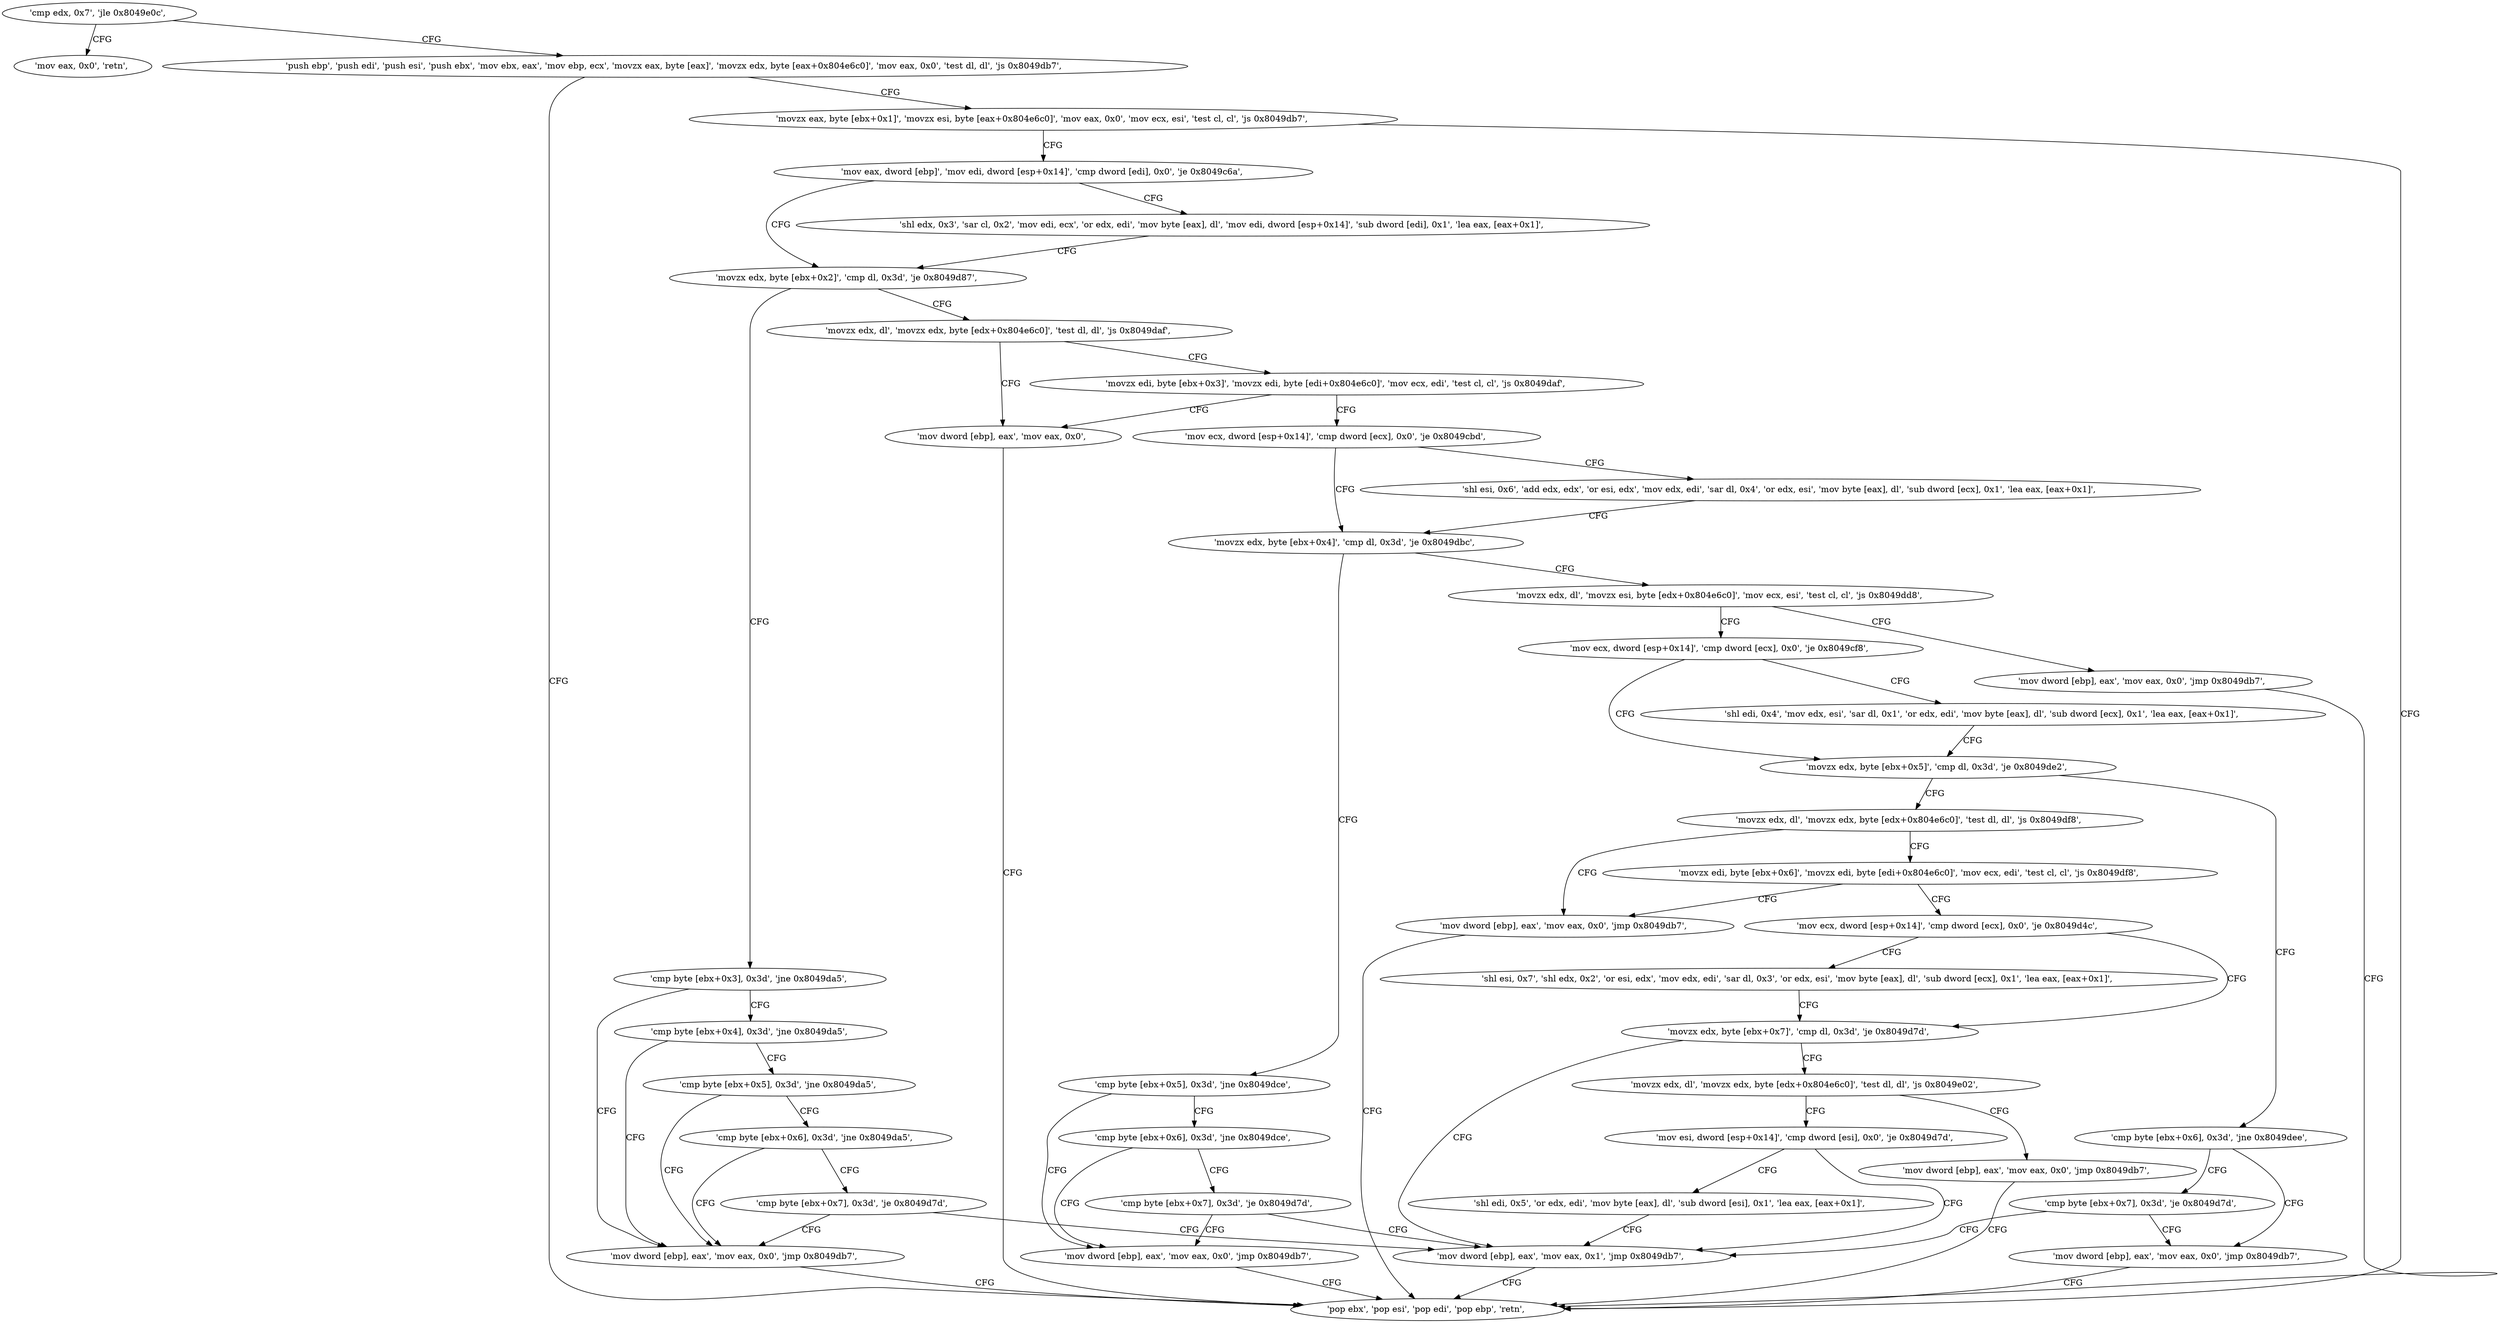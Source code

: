 digraph "func" {
"134519814" [label = "'cmp edx, 0x7', 'jle 0x8049e0c', " ]
"134520332" [label = "'mov eax, 0x0', 'retn', " ]
"134519823" [label = "'push ebp', 'push edi', 'push esi', 'push ebx', 'mov ebx, eax', 'mov ebp, ecx', 'movzx eax, byte [eax]', 'movzx edx, byte [eax+0x804e6c0]', 'mov eax, 0x0', 'test dl, dl', 'js 0x8049db7', " ]
"134520247" [label = "'pop ebx', 'pop esi', 'pop edi', 'pop ebp', 'retn', " ]
"134519854" [label = "'movzx eax, byte [ebx+0x1]', 'movzx esi, byte [eax+0x804e6c0]', 'mov eax, 0x0', 'mov ecx, esi', 'test cl, cl', 'js 0x8049db7', " ]
"134519880" [label = "'mov eax, dword [ebp]', 'mov edi, dword [esp+0x14]', 'cmp dword [edi], 0x0', 'je 0x8049c6a', " ]
"134519914" [label = "'movzx edx, byte [ebx+0x2]', 'cmp dl, 0x3d', 'je 0x8049d87', " ]
"134519892" [label = "'shl edx, 0x3', 'sar cl, 0x2', 'mov edi, ecx', 'or edx, edi', 'mov byte [eax], dl', 'mov edi, dword [esp+0x14]', 'sub dword [edi], 0x1', 'lea eax, [eax+0x1]', " ]
"134520199" [label = "'cmp byte [ebx+0x3], 0x3d', 'jne 0x8049da5', " ]
"134519927" [label = "'movzx edx, dl', 'movzx edx, byte [edx+0x804e6c0]', 'test dl, dl', 'js 0x8049daf', " ]
"134520229" [label = "'mov dword [ebp], eax', 'mov eax, 0x0', 'jmp 0x8049db7', " ]
"134520205" [label = "'cmp byte [ebx+0x4], 0x3d', 'jne 0x8049da5', " ]
"134520239" [label = "'mov dword [ebp], eax', 'mov eax, 0x0', " ]
"134519945" [label = "'movzx edi, byte [ebx+0x3]', 'movzx edi, byte [edi+0x804e6c0]', 'mov ecx, edi', 'test cl, cl', 'js 0x8049daf', " ]
"134520211" [label = "'cmp byte [ebx+0x5], 0x3d', 'jne 0x8049da5', " ]
"134519966" [label = "'mov ecx, dword [esp+0x14]', 'cmp dword [ecx], 0x0', 'je 0x8049cbd', " ]
"134520217" [label = "'cmp byte [ebx+0x6], 0x3d', 'jne 0x8049da5', " ]
"134519997" [label = "'movzx edx, byte [ebx+0x4]', 'cmp dl, 0x3d', 'je 0x8049dbc', " ]
"134519975" [label = "'shl esi, 0x6', 'add edx, edx', 'or esi, edx', 'mov edx, edi', 'sar dl, 0x4', 'or edx, esi', 'mov byte [eax], dl', 'sub dword [ecx], 0x1', 'lea eax, [eax+0x1]', " ]
"134520223" [label = "'cmp byte [ebx+0x7], 0x3d', 'je 0x8049d7d', " ]
"134520252" [label = "'cmp byte [ebx+0x5], 0x3d', 'jne 0x8049dce', " ]
"134520010" [label = "'movzx edx, dl', 'movzx esi, byte [edx+0x804e6c0]', 'mov ecx, esi', 'test cl, cl', 'js 0x8049dd8', " ]
"134520189" [label = "'mov dword [ebp], eax', 'mov eax, 0x1', 'jmp 0x8049db7', " ]
"134520270" [label = "'mov dword [ebp], eax', 'mov eax, 0x0', 'jmp 0x8049db7', " ]
"134520258" [label = "'cmp byte [ebx+0x6], 0x3d', 'jne 0x8049dce', " ]
"134520280" [label = "'mov dword [ebp], eax', 'mov eax, 0x0', 'jmp 0x8049db7', " ]
"134520030" [label = "'mov ecx, dword [esp+0x14]', 'cmp dword [ecx], 0x0', 'je 0x8049cf8', " ]
"134520264" [label = "'cmp byte [ebx+0x7], 0x3d', 'je 0x8049d7d', " ]
"134520056" [label = "'movzx edx, byte [ebx+0x5]', 'cmp dl, 0x3d', 'je 0x8049de2', " ]
"134520039" [label = "'shl edi, 0x4', 'mov edx, esi', 'sar dl, 0x1', 'or edx, edi', 'mov byte [eax], dl', 'sub dword [ecx], 0x1', 'lea eax, [eax+0x1]', " ]
"134520290" [label = "'cmp byte [ebx+0x6], 0x3d', 'jne 0x8049dee', " ]
"134520069" [label = "'movzx edx, dl', 'movzx edx, byte [edx+0x804e6c0]', 'test dl, dl', 'js 0x8049df8', " ]
"134520302" [label = "'mov dword [ebp], eax', 'mov eax, 0x0', 'jmp 0x8049db7', " ]
"134520296" [label = "'cmp byte [ebx+0x7], 0x3d', 'je 0x8049d7d', " ]
"134520312" [label = "'mov dword [ebp], eax', 'mov eax, 0x0', 'jmp 0x8049db7', " ]
"134520087" [label = "'movzx edi, byte [ebx+0x6]', 'movzx edi, byte [edi+0x804e6c0]', 'mov ecx, edi', 'test cl, cl', 'js 0x8049df8', " ]
"134520108" [label = "'mov ecx, dword [esp+0x14]', 'cmp dword [ecx], 0x0', 'je 0x8049d4c', " ]
"134520140" [label = "'movzx edx, byte [ebx+0x7]', 'cmp dl, 0x3d', 'je 0x8049d7d', " ]
"134520117" [label = "'shl esi, 0x7', 'shl edx, 0x2', 'or esi, edx', 'mov edx, edi', 'sar dl, 0x3', 'or edx, esi', 'mov byte [eax], dl', 'sub dword [ecx], 0x1', 'lea eax, [eax+0x1]', " ]
"134520149" [label = "'movzx edx, dl', 'movzx edx, byte [edx+0x804e6c0]', 'test dl, dl', 'js 0x8049e02', " ]
"134520322" [label = "'mov dword [ebp], eax', 'mov eax, 0x0', 'jmp 0x8049db7', " ]
"134520167" [label = "'mov esi, dword [esp+0x14]', 'cmp dword [esi], 0x0', 'je 0x8049d7d', " ]
"134520176" [label = "'shl edi, 0x5', 'or edx, edi', 'mov byte [eax], dl', 'sub dword [esi], 0x1', 'lea eax, [eax+0x1]', " ]
"134519814" -> "134520332" [ label = "CFG" ]
"134519814" -> "134519823" [ label = "CFG" ]
"134519823" -> "134520247" [ label = "CFG" ]
"134519823" -> "134519854" [ label = "CFG" ]
"134519854" -> "134520247" [ label = "CFG" ]
"134519854" -> "134519880" [ label = "CFG" ]
"134519880" -> "134519914" [ label = "CFG" ]
"134519880" -> "134519892" [ label = "CFG" ]
"134519914" -> "134520199" [ label = "CFG" ]
"134519914" -> "134519927" [ label = "CFG" ]
"134519892" -> "134519914" [ label = "CFG" ]
"134520199" -> "134520229" [ label = "CFG" ]
"134520199" -> "134520205" [ label = "CFG" ]
"134519927" -> "134520239" [ label = "CFG" ]
"134519927" -> "134519945" [ label = "CFG" ]
"134520229" -> "134520247" [ label = "CFG" ]
"134520205" -> "134520229" [ label = "CFG" ]
"134520205" -> "134520211" [ label = "CFG" ]
"134520239" -> "134520247" [ label = "CFG" ]
"134519945" -> "134520239" [ label = "CFG" ]
"134519945" -> "134519966" [ label = "CFG" ]
"134520211" -> "134520229" [ label = "CFG" ]
"134520211" -> "134520217" [ label = "CFG" ]
"134519966" -> "134519997" [ label = "CFG" ]
"134519966" -> "134519975" [ label = "CFG" ]
"134520217" -> "134520229" [ label = "CFG" ]
"134520217" -> "134520223" [ label = "CFG" ]
"134519997" -> "134520252" [ label = "CFG" ]
"134519997" -> "134520010" [ label = "CFG" ]
"134519975" -> "134519997" [ label = "CFG" ]
"134520223" -> "134520189" [ label = "CFG" ]
"134520223" -> "134520229" [ label = "CFG" ]
"134520252" -> "134520270" [ label = "CFG" ]
"134520252" -> "134520258" [ label = "CFG" ]
"134520010" -> "134520280" [ label = "CFG" ]
"134520010" -> "134520030" [ label = "CFG" ]
"134520189" -> "134520247" [ label = "CFG" ]
"134520270" -> "134520247" [ label = "CFG" ]
"134520258" -> "134520270" [ label = "CFG" ]
"134520258" -> "134520264" [ label = "CFG" ]
"134520280" -> "134520247" [ label = "CFG" ]
"134520030" -> "134520056" [ label = "CFG" ]
"134520030" -> "134520039" [ label = "CFG" ]
"134520264" -> "134520189" [ label = "CFG" ]
"134520264" -> "134520270" [ label = "CFG" ]
"134520056" -> "134520290" [ label = "CFG" ]
"134520056" -> "134520069" [ label = "CFG" ]
"134520039" -> "134520056" [ label = "CFG" ]
"134520290" -> "134520302" [ label = "CFG" ]
"134520290" -> "134520296" [ label = "CFG" ]
"134520069" -> "134520312" [ label = "CFG" ]
"134520069" -> "134520087" [ label = "CFG" ]
"134520302" -> "134520247" [ label = "CFG" ]
"134520296" -> "134520189" [ label = "CFG" ]
"134520296" -> "134520302" [ label = "CFG" ]
"134520312" -> "134520247" [ label = "CFG" ]
"134520087" -> "134520312" [ label = "CFG" ]
"134520087" -> "134520108" [ label = "CFG" ]
"134520108" -> "134520140" [ label = "CFG" ]
"134520108" -> "134520117" [ label = "CFG" ]
"134520140" -> "134520189" [ label = "CFG" ]
"134520140" -> "134520149" [ label = "CFG" ]
"134520117" -> "134520140" [ label = "CFG" ]
"134520149" -> "134520322" [ label = "CFG" ]
"134520149" -> "134520167" [ label = "CFG" ]
"134520322" -> "134520247" [ label = "CFG" ]
"134520167" -> "134520189" [ label = "CFG" ]
"134520167" -> "134520176" [ label = "CFG" ]
"134520176" -> "134520189" [ label = "CFG" ]
}

